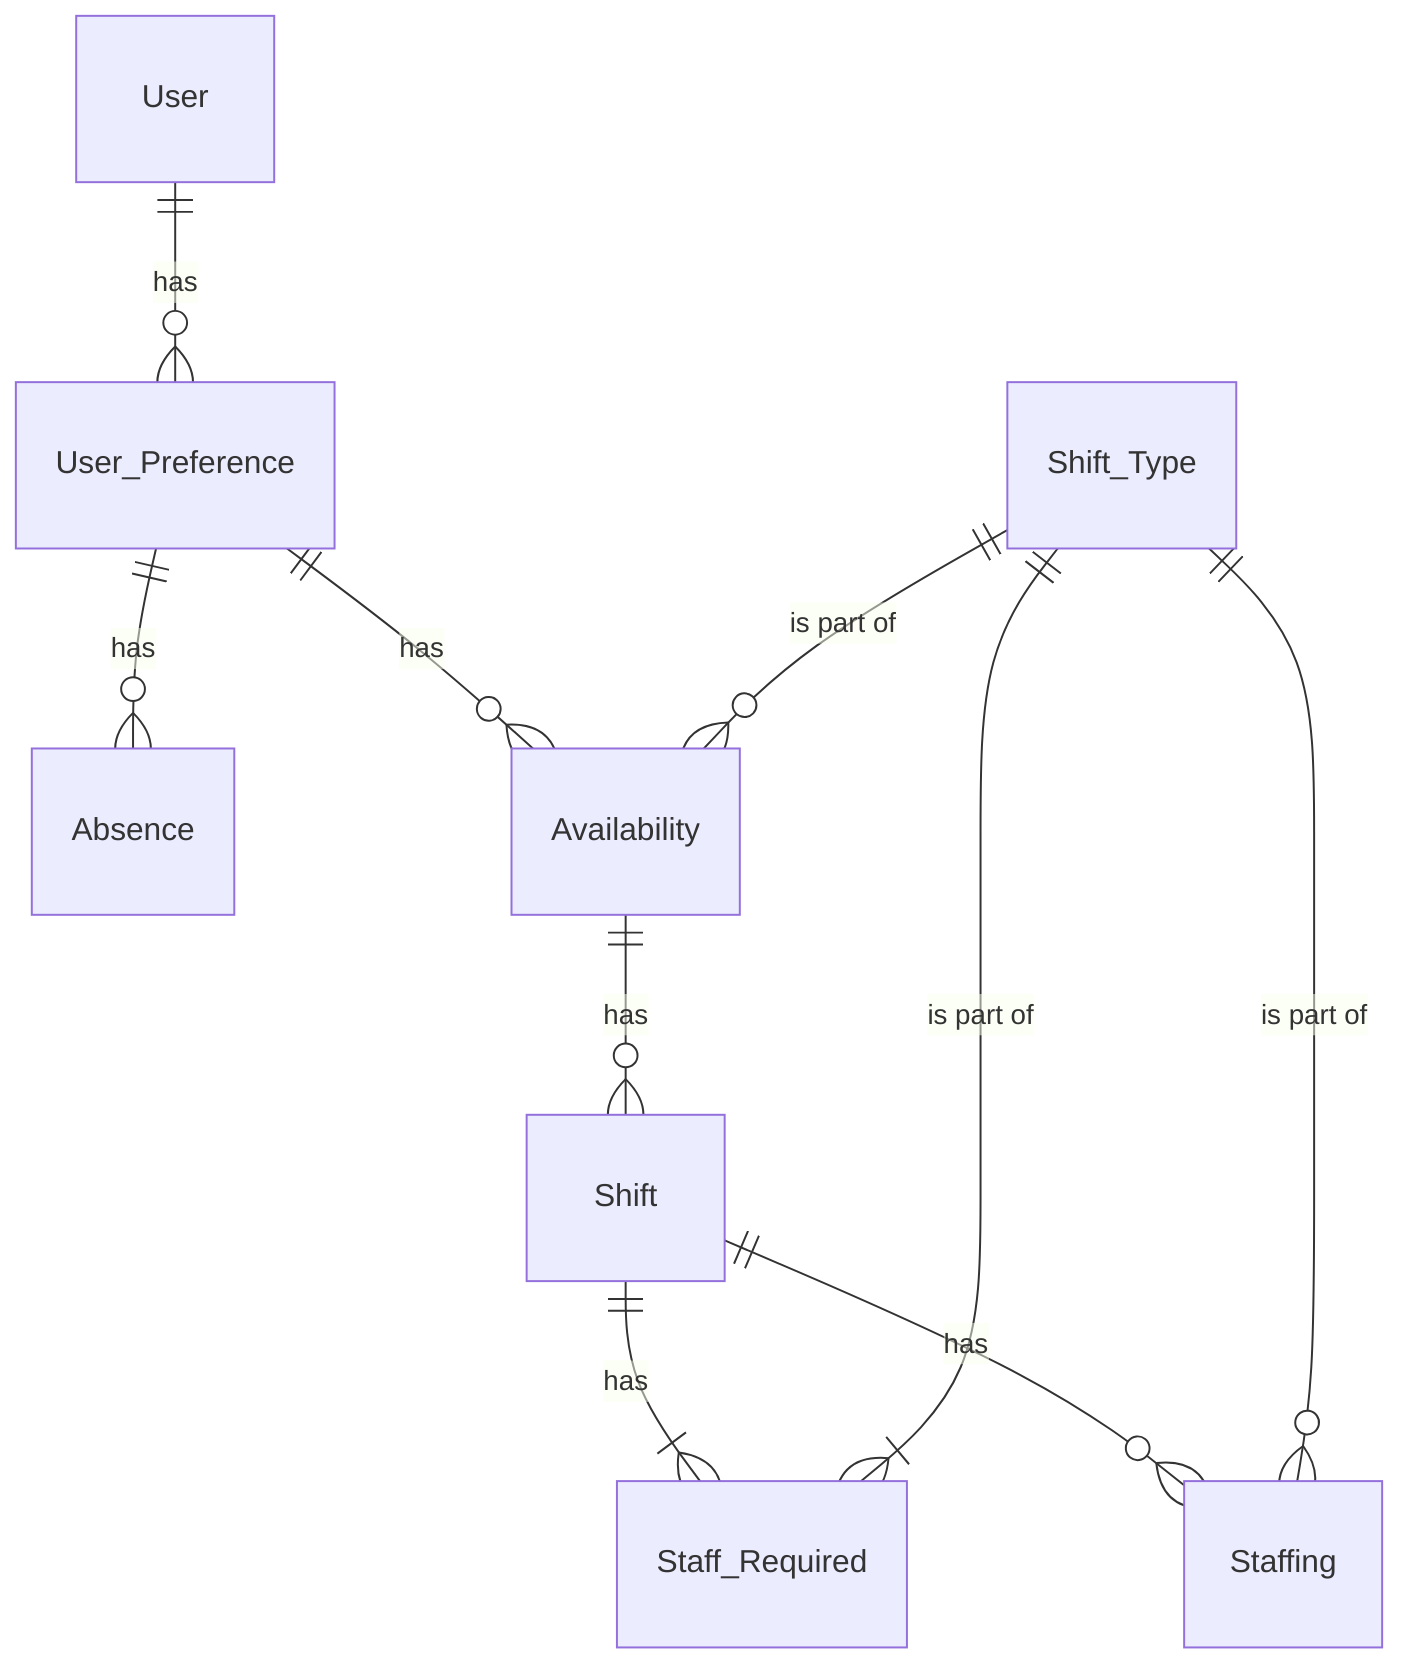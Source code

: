 erDiagram
	User ||--o{ User_Preference : has
	User_Preference ||--o{ Absence : has
	User_Preference ||--o{ Availability : has
	Availability ||--o{ Shift : has
	Shift ||--|{ Staff_Required : has
	Shift ||--o{ Staffing : has
	Shift_Type ||--|{ Staff_Required : "is part of"
	Shift_Type ||--o{ Staffing : "is part of"
	Shift_Type ||--o{ Availability : "is part of"